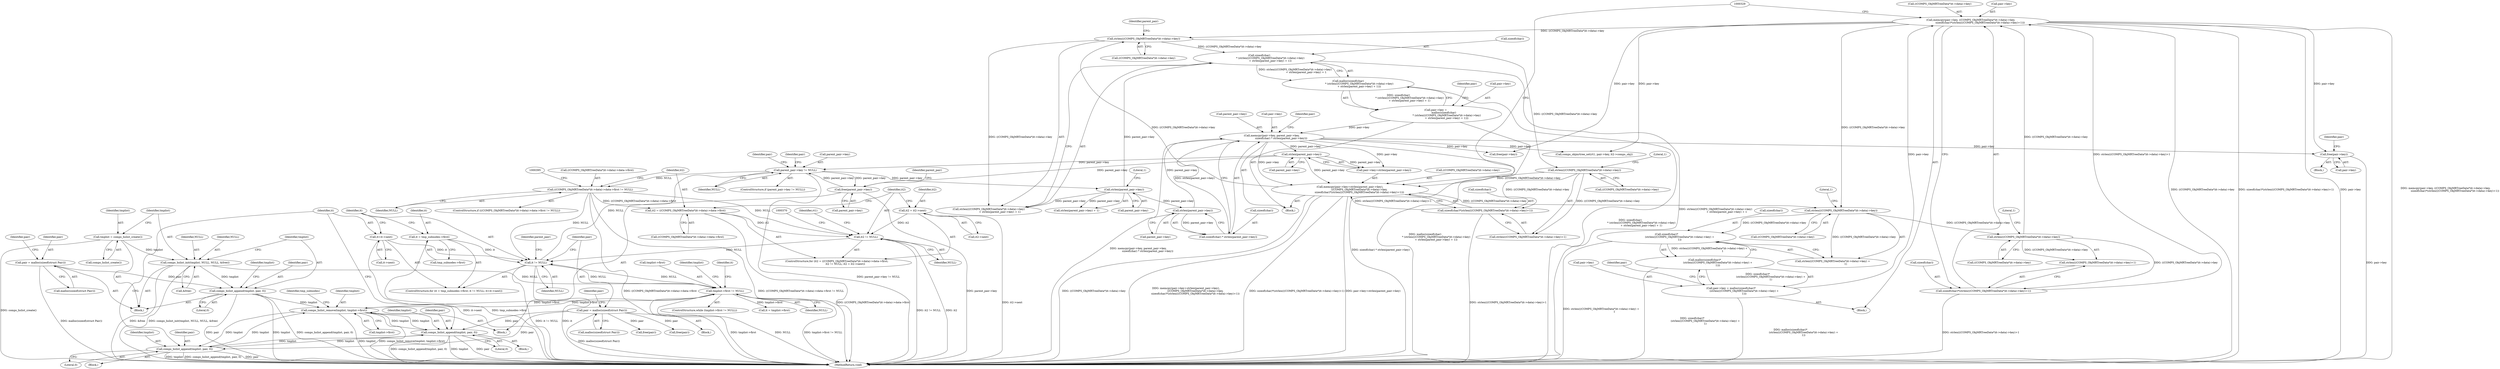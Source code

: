 digraph "0_libcomps_e3a5d056633677959ad924a51758876d415e7046_0@API" {
"1000408" [label="(Call,free(pair->key))"];
"1000300" [label="(Call,memcpy(pair->key, ((COMPS_ObjMRTreeData*)it->data)->key,\n                       sizeof(char)*(strlen(((COMPS_ObjMRTreeData*)it->data)->key)+1)))"];
"1000282" [label="(Call,pair->key = malloc(sizeof(char)*\n                                (strlen(((COMPS_ObjMRTreeData*)it->data)->key) +\n                                1)))"];
"1000286" [label="(Call,malloc(sizeof(char)*\n                                (strlen(((COMPS_ObjMRTreeData*)it->data)->key) +\n                                1)))"];
"1000287" [label="(Call,sizeof(char)*\n                                (strlen(((COMPS_ObjMRTreeData*)it->data)->key) +\n                                1))"];
"1000291" [label="(Call,strlen(((COMPS_ObjMRTreeData*)it->data)->key))"];
"1000251" [label="(Call,memcpy(pair->key+strlen(parent_pair->key),\n                       ((COMPS_ObjMRTreeData*)it->data)->key,\n                       sizeof(char)*(strlen(((COMPS_ObjMRTreeData*)it->data)->key)+1)))"];
"1000237" [label="(Call,memcpy(pair->key, parent_pair->key,\n                       sizeof(char) * strlen(parent_pair->key)))"];
"1000214" [label="(Call,pair->key =\n                    malloc(sizeof(char)\n                           * (strlen(((COMPS_ObjMRTreeData*)it->data)->key)\n                           + strlen(parent_pair->key) + 1)))"];
"1000218" [label="(Call,malloc(sizeof(char)\n                           * (strlen(((COMPS_ObjMRTreeData*)it->data)->key)\n                           + strlen(parent_pair->key) + 1)))"];
"1000219" [label="(Call,sizeof(char)\n                           * (strlen(((COMPS_ObjMRTreeData*)it->data)->key)\n                           + strlen(parent_pair->key) + 1))"];
"1000223" [label="(Call,strlen(((COMPS_ObjMRTreeData*)it->data)->key))"];
"1000232" [label="(Call,strlen(parent_pair->key))"];
"1000208" [label="(Call,parent_pair->key != NULL)"];
"1000414" [label="(Call,free(parent_pair->key))"];
"1000256" [label="(Call,strlen(parent_pair->key))"];
"1000182" [label="(Call,it != NULL)"];
"1000177" [label="(Call,it = tmp_subnodes->first)"];
"1000185" [label="(Call,it=it->next)"];
"1000349" [label="(Call,it2 != NULL)"];
"1000338" [label="(Call,it2 = ((COMPS_ObjMRTreeData*)it->data)->data->first)"];
"1000325" [label="(Call,((COMPS_ObjMRTreeData*)it->data)->data->first != NULL)"];
"1000352" [label="(Call,it2 = it2->next)"];
"1000142" [label="(Call,tmplist->first != NULL)"];
"1000153" [label="(Call,comps_hslist_remove(tmplist, tmplist->first))"];
"1000402" [label="(Call,comps_hslist_append(tmplist, pair, 0))"];
"1000377" [label="(Call,comps_hslist_append(tmplist, pair, 0))"];
"1000191" [label="(Call,pair = malloc(sizeof(struct Pair)))"];
"1000137" [label="(Call,comps_hslist_append(tmplist, pair, 0))"];
"1000131" [label="(Call,comps_hslist_init(tmplist, NULL, NULL, &free))"];
"1000128" [label="(Call,tmplist = comps_hslist_create())"];
"1000111" [label="(Call,pair = malloc(sizeof(struct Pair)))"];
"1000247" [label="(Call,strlen(parent_pair->key))"];
"1000244" [label="(Call,sizeof(char) * strlen(parent_pair->key))"];
"1000271" [label="(Call,strlen(((COMPS_ObjMRTreeData*)it->data)->key))"];
"1000267" [label="(Call,sizeof(char)*(strlen(((COMPS_ObjMRTreeData*)it->data)->key)+1))"];
"1000315" [label="(Call,strlen(((COMPS_ObjMRTreeData*)it->data)->key))"];
"1000311" [label="(Call,sizeof(char)*(strlen(((COMPS_ObjMRTreeData*)it->data)->key)+1))"];
"1000251" [label="(Call,memcpy(pair->key+strlen(parent_pair->key),\n                       ((COMPS_ObjMRTreeData*)it->data)->key,\n                       sizeof(char)*(strlen(((COMPS_ObjMRTreeData*)it->data)->key)+1)))"];
"1000412" [label="(Call,free(pair))"];
"1000140" [label="(Literal,0)"];
"1000415" [label="(Call,parent_pair->key)"];
"1000403" [label="(Identifier,tmplist)"];
"1000147" [label="(Block,)"];
"1000139" [label="(Identifier,pair)"];
"1000142" [label="(Call,tmplist->first != NULL)"];
"1000408" [label="(Call,free(pair->key))"];
"1000213" [label="(Block,)"];
"1000260" [label="(Call,((COMPS_ObjMRTreeData*)it->data)->key)"];
"1000192" [label="(Identifier,pair)"];
"1000378" [label="(Identifier,tmplist)"];
"1000290" [label="(Call,strlen(((COMPS_ObjMRTreeData*)it->data)->key) +\n                                1)"];
"1000220" [label="(Call,sizeof(char))"];
"1000212" [label="(Identifier,NULL)"];
"1000340" [label="(Call,((COMPS_ObjMRTreeData*)it->data)->data->first)"];
"1000376" [label="(Block,)"];
"1000413" [label="(Identifier,pair)"];
"1000326" [label="(Call,((COMPS_ObjMRTreeData*)it->data)->data->first)"];
"1000224" [label="(Call,((COMPS_ObjMRTreeData*)it->data)->key)"];
"1000135" [label="(Call,&free)"];
"1000316" [label="(Call,((COMPS_ObjMRTreeData*)it->data)->key)"];
"1000186" [label="(Identifier,it)"];
"1000380" [label="(Literal,0)"];
"1000350" [label="(Identifier,it2)"];
"1000300" [label="(Call,memcpy(pair->key, ((COMPS_ObjMRTreeData*)it->data)->key,\n                       sizeof(char)*(strlen(((COMPS_ObjMRTreeData*)it->data)->key)+1)))"];
"1000182" [label="(Call,it != NULL)"];
"1000209" [label="(Call,parent_pair->key)"];
"1000208" [label="(Call,parent_pair->key != NULL)"];
"1000141" [label="(ControlStructure,while (tmplist->first != NULL))"];
"1000134" [label="(Identifier,NULL)"];
"1000105" [label="(Block,)"];
"1000244" [label="(Call,sizeof(char) * strlen(parent_pair->key))"];
"1000252" [label="(Call,pair->key+strlen(parent_pair->key))"];
"1000198" [label="(Identifier,pair)"];
"1000143" [label="(Call,tmplist->first)"];
"1000282" [label="(Call,pair->key = malloc(sizeof(char)*\n                                (strlen(((COMPS_ObjMRTreeData*)it->data)->key) +\n                                1)))"];
"1000129" [label="(Identifier,tmplist)"];
"1000291" [label="(Call,strlen(((COMPS_ObjMRTreeData*)it->data)->key))"];
"1000148" [label="(Call,it = tmplist->first)"];
"1000238" [label="(Call,pair->key)"];
"1000271" [label="(Call,strlen(((COMPS_ObjMRTreeData*)it->data)->key))"];
"1000231" [label="(Call,strlen(parent_pair->key) + 1)"];
"1000223" [label="(Call,strlen(((COMPS_ObjMRTreeData*)it->data)->key))"];
"1000405" [label="(Literal,0)"];
"1000215" [label="(Call,pair->key)"];
"1000338" [label="(Call,it2 = ((COMPS_ObjMRTreeData*)it->data)->data->first)"];
"1000325" [label="(Call,((COMPS_ObjMRTreeData*)it->data)->data->first != NULL)"];
"1000323" [label="(Literal,1)"];
"1000153" [label="(Call,comps_hslist_remove(tmplist, tmplist->first))"];
"1000422" [label="(Identifier,tmplist)"];
"1000149" [label="(Identifier,it)"];
"1000286" [label="(Call,malloc(sizeof(char)*\n                                (strlen(((COMPS_ObjMRTreeData*)it->data)->key) +\n                                1)))"];
"1000248" [label="(Call,parent_pair->key)"];
"1000358" [label="(Call,comps_objmrtree_set(rt1, pair->key, it2->comps_obj))"];
"1000414" [label="(Call,free(parent_pair->key))"];
"1000222" [label="(Call,strlen(((COMPS_ObjMRTreeData*)it->data)->key)\n                           + strlen(parent_pair->key) + 1)"];
"1000185" [label="(Call,it=it->next)"];
"1000245" [label="(Call,sizeof(char))"];
"1000247" [label="(Call,strlen(parent_pair->key))"];
"1000131" [label="(Call,comps_hslist_init(tmplist, NULL, NULL, &free))"];
"1000191" [label="(Call,pair = malloc(sizeof(struct Pair)))"];
"1000219" [label="(Call,sizeof(char)\n                           * (strlen(((COMPS_ObjMRTreeData*)it->data)->key)\n                           + strlen(parent_pair->key) + 1))"];
"1000379" [label="(Identifier,pair)"];
"1000111" [label="(Call,pair = malloc(sizeof(struct Pair)))"];
"1000416" [label="(Identifier,parent_pair)"];
"1000383" [label="(Call,free(pair->key))"];
"1000137" [label="(Call,comps_hslist_append(tmplist, pair, 0))"];
"1000387" [label="(Call,free(pair))"];
"1000177" [label="(Call,it = tmp_subnodes->first)"];
"1000270" [label="(Call,strlen(((COMPS_ObjMRTreeData*)it->data)->key)+1)"];
"1000236" [label="(Literal,1)"];
"1000353" [label="(Identifier,it2)"];
"1000159" [label="(Identifier,tmp_subnodes)"];
"1000190" [label="(Block,)"];
"1000237" [label="(Call,memcpy(pair->key, parent_pair->key,\n                       sizeof(char) * strlen(parent_pair->key)))"];
"1000113" [label="(Call,malloc(sizeof(struct Pair)))"];
"1000112" [label="(Identifier,pair)"];
"1000187" [label="(Call,it->next)"];
"1000138" [label="(Identifier,tmplist)"];
"1000283" [label="(Call,pair->key)"];
"1000183" [label="(Identifier,it)"];
"1000146" [label="(Identifier,NULL)"];
"1000409" [label="(Call,pair->key)"];
"1000352" [label="(Call,it2 = it2->next)"];
"1000256" [label="(Call,strlen(parent_pair->key))"];
"1000132" [label="(Identifier,tmplist)"];
"1000118" [label="(Identifier,pair)"];
"1000351" [label="(Identifier,NULL)"];
"1000335" [label="(Identifier,NULL)"];
"1000407" [label="(Block,)"];
"1000359" [label="(Identifier,rt1)"];
"1000234" [label="(Identifier,parent_pair)"];
"1000292" [label="(Call,((COMPS_ObjMRTreeData*)it->data)->key)"];
"1000287" [label="(Call,sizeof(char)*\n                                (strlen(((COMPS_ObjMRTreeData*)it->data)->key) +\n                                1))"];
"1000207" [label="(ControlStructure,if (parent_pair->key != NULL))"];
"1000178" [label="(Identifier,it)"];
"1000232" [label="(Call,strlen(parent_pair->key))"];
"1000401" [label="(Block,)"];
"1000184" [label="(Identifier,NULL)"];
"1000284" [label="(Identifier,pair)"];
"1000324" [label="(ControlStructure,if (((COMPS_ObjMRTreeData*)it->data)->data->first != NULL))"];
"1000133" [label="(Identifier,NULL)"];
"1000218" [label="(Call,malloc(sizeof(char)\n                           * (strlen(((COMPS_ObjMRTreeData*)it->data)->key)\n                           + strlen(parent_pair->key) + 1)))"];
"1000339" [label="(Identifier,it2)"];
"1000154" [label="(Identifier,tmplist)"];
"1000354" [label="(Call,it2->next)"];
"1000233" [label="(Call,parent_pair->key)"];
"1000267" [label="(Call,sizeof(char)*(strlen(((COMPS_ObjMRTreeData*)it->data)->key)+1))"];
"1000155" [label="(Call,tmplist->first)"];
"1000128" [label="(Call,tmplist = comps_hslist_create())"];
"1000216" [label="(Identifier,pair)"];
"1000311" [label="(Call,sizeof(char)*(strlen(((COMPS_ObjMRTreeData*)it->data)->key)+1))"];
"1000404" [label="(Identifier,pair)"];
"1000312" [label="(Call,sizeof(char))"];
"1000315" [label="(Call,strlen(((COMPS_ObjMRTreeData*)it->data)->key))"];
"1000179" [label="(Call,tmp_subnodes->first)"];
"1000279" [label="(Literal,1)"];
"1000130" [label="(Call,comps_hslist_create())"];
"1000302" [label="(Identifier,pair)"];
"1000288" [label="(Call,sizeof(char))"];
"1000144" [label="(Identifier,tmplist)"];
"1000419" [label="(Identifier,parent_pair)"];
"1000304" [label="(Call,((COMPS_ObjMRTreeData*)it->data)->key)"];
"1000268" [label="(Call,sizeof(char))"];
"1000176" [label="(ControlStructure,for (it = tmp_subnodes->first; it != NULL; it=it->next))"];
"1000257" [label="(Call,parent_pair->key)"];
"1000402" [label="(Call,comps_hslist_append(tmplist, pair, 0))"];
"1000272" [label="(Call,((COMPS_ObjMRTreeData*)it->data)->key)"];
"1000299" [label="(Literal,1)"];
"1000254" [label="(Identifier,pair)"];
"1000281" [label="(Block,)"];
"1000241" [label="(Call,parent_pair->key)"];
"1000423" [label="(MethodReturn,void)"];
"1000301" [label="(Call,pair->key)"];
"1000214" [label="(Call,pair->key =\n                    malloc(sizeof(char)\n                           * (strlen(((COMPS_ObjMRTreeData*)it->data)->key)\n                           + strlen(parent_pair->key) + 1)))"];
"1000239" [label="(Identifier,pair)"];
"1000349" [label="(Call,it2 != NULL)"];
"1000377" [label="(Call,comps_hslist_append(tmplist, pair, 0))"];
"1000314" [label="(Call,strlen(((COMPS_ObjMRTreeData*)it->data)->key)+1)"];
"1000337" [label="(ControlStructure,for (it2 = ((COMPS_ObjMRTreeData*)it->data)->data->first;\n                     it2 != NULL; it2 = it2->next))"];
"1000193" [label="(Call,malloc(sizeof(struct Pair)))"];
"1000408" -> "1000407"  [label="AST: "];
"1000408" -> "1000409"  [label="CFG: "];
"1000409" -> "1000408"  [label="AST: "];
"1000413" -> "1000408"  [label="CFG: "];
"1000408" -> "1000423"  [label="DDG: pair->key"];
"1000300" -> "1000408"  [label="DDG: pair->key"];
"1000237" -> "1000408"  [label="DDG: pair->key"];
"1000300" -> "1000281"  [label="AST: "];
"1000300" -> "1000311"  [label="CFG: "];
"1000301" -> "1000300"  [label="AST: "];
"1000304" -> "1000300"  [label="AST: "];
"1000311" -> "1000300"  [label="AST: "];
"1000329" -> "1000300"  [label="CFG: "];
"1000300" -> "1000423"  [label="DDG: ((COMPS_ObjMRTreeData*)it->data)->key"];
"1000300" -> "1000423"  [label="DDG: sizeof(char)*(strlen(((COMPS_ObjMRTreeData*)it->data)->key)+1)"];
"1000300" -> "1000423"  [label="DDG: pair->key"];
"1000300" -> "1000423"  [label="DDG: memcpy(pair->key, ((COMPS_ObjMRTreeData*)it->data)->key,\n                       sizeof(char)*(strlen(((COMPS_ObjMRTreeData*)it->data)->key)+1))"];
"1000300" -> "1000223"  [label="DDG: ((COMPS_ObjMRTreeData*)it->data)->key"];
"1000300" -> "1000291"  [label="DDG: ((COMPS_ObjMRTreeData*)it->data)->key"];
"1000282" -> "1000300"  [label="DDG: pair->key"];
"1000315" -> "1000300"  [label="DDG: ((COMPS_ObjMRTreeData*)it->data)->key"];
"1000311" -> "1000300"  [label="DDG: strlen(((COMPS_ObjMRTreeData*)it->data)->key)+1"];
"1000300" -> "1000358"  [label="DDG: pair->key"];
"1000300" -> "1000383"  [label="DDG: pair->key"];
"1000282" -> "1000281"  [label="AST: "];
"1000282" -> "1000286"  [label="CFG: "];
"1000283" -> "1000282"  [label="AST: "];
"1000286" -> "1000282"  [label="AST: "];
"1000302" -> "1000282"  [label="CFG: "];
"1000282" -> "1000423"  [label="DDG: malloc(sizeof(char)*\n                                (strlen(((COMPS_ObjMRTreeData*)it->data)->key) +\n                                1))"];
"1000286" -> "1000282"  [label="DDG: sizeof(char)*\n                                (strlen(((COMPS_ObjMRTreeData*)it->data)->key) +\n                                1)"];
"1000286" -> "1000287"  [label="CFG: "];
"1000287" -> "1000286"  [label="AST: "];
"1000286" -> "1000423"  [label="DDG: sizeof(char)*\n                                (strlen(((COMPS_ObjMRTreeData*)it->data)->key) +\n                                1)"];
"1000287" -> "1000286"  [label="DDG: strlen(((COMPS_ObjMRTreeData*)it->data)->key) +\n                                1"];
"1000287" -> "1000290"  [label="CFG: "];
"1000288" -> "1000287"  [label="AST: "];
"1000290" -> "1000287"  [label="AST: "];
"1000287" -> "1000423"  [label="DDG: strlen(((COMPS_ObjMRTreeData*)it->data)->key) +\n                                1"];
"1000291" -> "1000287"  [label="DDG: ((COMPS_ObjMRTreeData*)it->data)->key"];
"1000291" -> "1000290"  [label="AST: "];
"1000291" -> "1000292"  [label="CFG: "];
"1000292" -> "1000291"  [label="AST: "];
"1000299" -> "1000291"  [label="CFG: "];
"1000291" -> "1000290"  [label="DDG: ((COMPS_ObjMRTreeData*)it->data)->key"];
"1000251" -> "1000291"  [label="DDG: ((COMPS_ObjMRTreeData*)it->data)->key"];
"1000291" -> "1000315"  [label="DDG: ((COMPS_ObjMRTreeData*)it->data)->key"];
"1000251" -> "1000213"  [label="AST: "];
"1000251" -> "1000267"  [label="CFG: "];
"1000252" -> "1000251"  [label="AST: "];
"1000260" -> "1000251"  [label="AST: "];
"1000267" -> "1000251"  [label="AST: "];
"1000329" -> "1000251"  [label="CFG: "];
"1000251" -> "1000423"  [label="DDG: ((COMPS_ObjMRTreeData*)it->data)->key"];
"1000251" -> "1000423"  [label="DDG: memcpy(pair->key+strlen(parent_pair->key),\n                       ((COMPS_ObjMRTreeData*)it->data)->key,\n                       sizeof(char)*(strlen(((COMPS_ObjMRTreeData*)it->data)->key)+1))"];
"1000251" -> "1000423"  [label="DDG: pair->key+strlen(parent_pair->key)"];
"1000251" -> "1000423"  [label="DDG: sizeof(char)*(strlen(((COMPS_ObjMRTreeData*)it->data)->key)+1)"];
"1000251" -> "1000223"  [label="DDG: ((COMPS_ObjMRTreeData*)it->data)->key"];
"1000237" -> "1000251"  [label="DDG: pair->key"];
"1000256" -> "1000251"  [label="DDG: parent_pair->key"];
"1000271" -> "1000251"  [label="DDG: ((COMPS_ObjMRTreeData*)it->data)->key"];
"1000267" -> "1000251"  [label="DDG: strlen(((COMPS_ObjMRTreeData*)it->data)->key)+1"];
"1000237" -> "1000213"  [label="AST: "];
"1000237" -> "1000244"  [label="CFG: "];
"1000238" -> "1000237"  [label="AST: "];
"1000241" -> "1000237"  [label="AST: "];
"1000244" -> "1000237"  [label="AST: "];
"1000254" -> "1000237"  [label="CFG: "];
"1000237" -> "1000423"  [label="DDG: memcpy(pair->key, parent_pair->key,\n                       sizeof(char) * strlen(parent_pair->key))"];
"1000237" -> "1000423"  [label="DDG: sizeof(char) * strlen(parent_pair->key)"];
"1000214" -> "1000237"  [label="DDG: pair->key"];
"1000247" -> "1000237"  [label="DDG: parent_pair->key"];
"1000244" -> "1000237"  [label="DDG: strlen(parent_pair->key)"];
"1000237" -> "1000252"  [label="DDG: pair->key"];
"1000237" -> "1000256"  [label="DDG: parent_pair->key"];
"1000237" -> "1000358"  [label="DDG: pair->key"];
"1000237" -> "1000383"  [label="DDG: pair->key"];
"1000214" -> "1000213"  [label="AST: "];
"1000214" -> "1000218"  [label="CFG: "];
"1000215" -> "1000214"  [label="AST: "];
"1000218" -> "1000214"  [label="AST: "];
"1000239" -> "1000214"  [label="CFG: "];
"1000214" -> "1000423"  [label="DDG: malloc(sizeof(char)\n                           * (strlen(((COMPS_ObjMRTreeData*)it->data)->key)\n                           + strlen(parent_pair->key) + 1))"];
"1000218" -> "1000214"  [label="DDG: sizeof(char)\n                           * (strlen(((COMPS_ObjMRTreeData*)it->data)->key)\n                           + strlen(parent_pair->key) + 1)"];
"1000218" -> "1000219"  [label="CFG: "];
"1000219" -> "1000218"  [label="AST: "];
"1000218" -> "1000423"  [label="DDG: sizeof(char)\n                           * (strlen(((COMPS_ObjMRTreeData*)it->data)->key)\n                           + strlen(parent_pair->key) + 1)"];
"1000219" -> "1000218"  [label="DDG: strlen(((COMPS_ObjMRTreeData*)it->data)->key)\n                           + strlen(parent_pair->key) + 1"];
"1000219" -> "1000222"  [label="CFG: "];
"1000220" -> "1000219"  [label="AST: "];
"1000222" -> "1000219"  [label="AST: "];
"1000219" -> "1000423"  [label="DDG: strlen(((COMPS_ObjMRTreeData*)it->data)->key)\n                           + strlen(parent_pair->key) + 1"];
"1000223" -> "1000219"  [label="DDG: ((COMPS_ObjMRTreeData*)it->data)->key"];
"1000232" -> "1000219"  [label="DDG: parent_pair->key"];
"1000223" -> "1000222"  [label="AST: "];
"1000223" -> "1000224"  [label="CFG: "];
"1000224" -> "1000223"  [label="AST: "];
"1000234" -> "1000223"  [label="CFG: "];
"1000223" -> "1000222"  [label="DDG: ((COMPS_ObjMRTreeData*)it->data)->key"];
"1000223" -> "1000271"  [label="DDG: ((COMPS_ObjMRTreeData*)it->data)->key"];
"1000232" -> "1000231"  [label="AST: "];
"1000232" -> "1000233"  [label="CFG: "];
"1000233" -> "1000232"  [label="AST: "];
"1000236" -> "1000232"  [label="CFG: "];
"1000232" -> "1000222"  [label="DDG: parent_pair->key"];
"1000232" -> "1000231"  [label="DDG: parent_pair->key"];
"1000208" -> "1000232"  [label="DDG: parent_pair->key"];
"1000232" -> "1000247"  [label="DDG: parent_pair->key"];
"1000208" -> "1000207"  [label="AST: "];
"1000208" -> "1000212"  [label="CFG: "];
"1000209" -> "1000208"  [label="AST: "];
"1000212" -> "1000208"  [label="AST: "];
"1000216" -> "1000208"  [label="CFG: "];
"1000284" -> "1000208"  [label="CFG: "];
"1000208" -> "1000423"  [label="DDG: parent_pair->key != NULL"];
"1000414" -> "1000208"  [label="DDG: parent_pair->key"];
"1000256" -> "1000208"  [label="DDG: parent_pair->key"];
"1000182" -> "1000208"  [label="DDG: NULL"];
"1000208" -> "1000325"  [label="DDG: NULL"];
"1000208" -> "1000414"  [label="DDG: parent_pair->key"];
"1000414" -> "1000147"  [label="AST: "];
"1000414" -> "1000415"  [label="CFG: "];
"1000415" -> "1000414"  [label="AST: "];
"1000419" -> "1000414"  [label="CFG: "];
"1000414" -> "1000423"  [label="DDG: parent_pair->key"];
"1000256" -> "1000414"  [label="DDG: parent_pair->key"];
"1000256" -> "1000252"  [label="AST: "];
"1000256" -> "1000257"  [label="CFG: "];
"1000257" -> "1000256"  [label="AST: "];
"1000252" -> "1000256"  [label="CFG: "];
"1000256" -> "1000252"  [label="DDG: parent_pair->key"];
"1000182" -> "1000176"  [label="AST: "];
"1000182" -> "1000184"  [label="CFG: "];
"1000183" -> "1000182"  [label="AST: "];
"1000184" -> "1000182"  [label="AST: "];
"1000192" -> "1000182"  [label="CFG: "];
"1000416" -> "1000182"  [label="CFG: "];
"1000182" -> "1000423"  [label="DDG: it != NULL"];
"1000182" -> "1000423"  [label="DDG: it"];
"1000182" -> "1000142"  [label="DDG: NULL"];
"1000177" -> "1000182"  [label="DDG: it"];
"1000185" -> "1000182"  [label="DDG: it"];
"1000349" -> "1000182"  [label="DDG: NULL"];
"1000142" -> "1000182"  [label="DDG: NULL"];
"1000325" -> "1000182"  [label="DDG: NULL"];
"1000177" -> "1000176"  [label="AST: "];
"1000177" -> "1000179"  [label="CFG: "];
"1000178" -> "1000177"  [label="AST: "];
"1000179" -> "1000177"  [label="AST: "];
"1000183" -> "1000177"  [label="CFG: "];
"1000177" -> "1000423"  [label="DDG: tmp_subnodes->first"];
"1000185" -> "1000176"  [label="AST: "];
"1000185" -> "1000187"  [label="CFG: "];
"1000186" -> "1000185"  [label="AST: "];
"1000187" -> "1000185"  [label="AST: "];
"1000183" -> "1000185"  [label="CFG: "];
"1000185" -> "1000423"  [label="DDG: it->next"];
"1000349" -> "1000337"  [label="AST: "];
"1000349" -> "1000351"  [label="CFG: "];
"1000350" -> "1000349"  [label="AST: "];
"1000351" -> "1000349"  [label="AST: "];
"1000359" -> "1000349"  [label="CFG: "];
"1000370" -> "1000349"  [label="CFG: "];
"1000349" -> "1000423"  [label="DDG: it2 != NULL"];
"1000349" -> "1000423"  [label="DDG: it2"];
"1000338" -> "1000349"  [label="DDG: it2"];
"1000352" -> "1000349"  [label="DDG: it2"];
"1000325" -> "1000349"  [label="DDG: NULL"];
"1000338" -> "1000337"  [label="AST: "];
"1000338" -> "1000340"  [label="CFG: "];
"1000339" -> "1000338"  [label="AST: "];
"1000340" -> "1000338"  [label="AST: "];
"1000350" -> "1000338"  [label="CFG: "];
"1000338" -> "1000423"  [label="DDG: ((COMPS_ObjMRTreeData*)it->data)->data->first"];
"1000325" -> "1000338"  [label="DDG: ((COMPS_ObjMRTreeData*)it->data)->data->first"];
"1000325" -> "1000324"  [label="AST: "];
"1000325" -> "1000335"  [label="CFG: "];
"1000326" -> "1000325"  [label="AST: "];
"1000335" -> "1000325"  [label="AST: "];
"1000339" -> "1000325"  [label="CFG: "];
"1000395" -> "1000325"  [label="CFG: "];
"1000325" -> "1000423"  [label="DDG: ((COMPS_ObjMRTreeData*)it->data)->data->first"];
"1000325" -> "1000423"  [label="DDG: ((COMPS_ObjMRTreeData*)it->data)->data->first != NULL"];
"1000352" -> "1000337"  [label="AST: "];
"1000352" -> "1000354"  [label="CFG: "];
"1000353" -> "1000352"  [label="AST: "];
"1000354" -> "1000352"  [label="AST: "];
"1000350" -> "1000352"  [label="CFG: "];
"1000352" -> "1000423"  [label="DDG: it2->next"];
"1000142" -> "1000141"  [label="AST: "];
"1000142" -> "1000146"  [label="CFG: "];
"1000143" -> "1000142"  [label="AST: "];
"1000146" -> "1000142"  [label="AST: "];
"1000149" -> "1000142"  [label="CFG: "];
"1000422" -> "1000142"  [label="CFG: "];
"1000142" -> "1000423"  [label="DDG: tmplist->first != NULL"];
"1000142" -> "1000423"  [label="DDG: tmplist->first"];
"1000142" -> "1000423"  [label="DDG: NULL"];
"1000153" -> "1000142"  [label="DDG: tmplist->first"];
"1000131" -> "1000142"  [label="DDG: NULL"];
"1000142" -> "1000148"  [label="DDG: tmplist->first"];
"1000142" -> "1000153"  [label="DDG: tmplist->first"];
"1000153" -> "1000147"  [label="AST: "];
"1000153" -> "1000155"  [label="CFG: "];
"1000154" -> "1000153"  [label="AST: "];
"1000155" -> "1000153"  [label="AST: "];
"1000159" -> "1000153"  [label="CFG: "];
"1000153" -> "1000423"  [label="DDG: tmplist"];
"1000153" -> "1000423"  [label="DDG: comps_hslist_remove(tmplist, tmplist->first)"];
"1000402" -> "1000153"  [label="DDG: tmplist"];
"1000377" -> "1000153"  [label="DDG: tmplist"];
"1000137" -> "1000153"  [label="DDG: tmplist"];
"1000153" -> "1000377"  [label="DDG: tmplist"];
"1000153" -> "1000402"  [label="DDG: tmplist"];
"1000402" -> "1000401"  [label="AST: "];
"1000402" -> "1000405"  [label="CFG: "];
"1000403" -> "1000402"  [label="AST: "];
"1000404" -> "1000402"  [label="AST: "];
"1000405" -> "1000402"  [label="AST: "];
"1000186" -> "1000402"  [label="CFG: "];
"1000402" -> "1000423"  [label="DDG: pair"];
"1000402" -> "1000423"  [label="DDG: comps_hslist_append(tmplist, pair, 0)"];
"1000402" -> "1000423"  [label="DDG: tmplist"];
"1000402" -> "1000377"  [label="DDG: tmplist"];
"1000377" -> "1000402"  [label="DDG: tmplist"];
"1000191" -> "1000402"  [label="DDG: pair"];
"1000377" -> "1000376"  [label="AST: "];
"1000377" -> "1000380"  [label="CFG: "];
"1000378" -> "1000377"  [label="AST: "];
"1000379" -> "1000377"  [label="AST: "];
"1000380" -> "1000377"  [label="AST: "];
"1000186" -> "1000377"  [label="CFG: "];
"1000377" -> "1000423"  [label="DDG: comps_hslist_append(tmplist, pair, 0)"];
"1000377" -> "1000423"  [label="DDG: pair"];
"1000377" -> "1000423"  [label="DDG: tmplist"];
"1000191" -> "1000377"  [label="DDG: pair"];
"1000191" -> "1000190"  [label="AST: "];
"1000191" -> "1000193"  [label="CFG: "];
"1000192" -> "1000191"  [label="AST: "];
"1000193" -> "1000191"  [label="AST: "];
"1000198" -> "1000191"  [label="CFG: "];
"1000191" -> "1000423"  [label="DDG: malloc(sizeof(struct Pair))"];
"1000191" -> "1000387"  [label="DDG: pair"];
"1000191" -> "1000412"  [label="DDG: pair"];
"1000137" -> "1000105"  [label="AST: "];
"1000137" -> "1000140"  [label="CFG: "];
"1000138" -> "1000137"  [label="AST: "];
"1000139" -> "1000137"  [label="AST: "];
"1000140" -> "1000137"  [label="AST: "];
"1000144" -> "1000137"  [label="CFG: "];
"1000137" -> "1000423"  [label="DDG: pair"];
"1000137" -> "1000423"  [label="DDG: tmplist"];
"1000137" -> "1000423"  [label="DDG: comps_hslist_append(tmplist, pair, 0)"];
"1000131" -> "1000137"  [label="DDG: tmplist"];
"1000111" -> "1000137"  [label="DDG: pair"];
"1000131" -> "1000105"  [label="AST: "];
"1000131" -> "1000135"  [label="CFG: "];
"1000132" -> "1000131"  [label="AST: "];
"1000133" -> "1000131"  [label="AST: "];
"1000134" -> "1000131"  [label="AST: "];
"1000135" -> "1000131"  [label="AST: "];
"1000138" -> "1000131"  [label="CFG: "];
"1000131" -> "1000423"  [label="DDG: &free"];
"1000131" -> "1000423"  [label="DDG: comps_hslist_init(tmplist, NULL, NULL, &free)"];
"1000128" -> "1000131"  [label="DDG: tmplist"];
"1000128" -> "1000105"  [label="AST: "];
"1000128" -> "1000130"  [label="CFG: "];
"1000129" -> "1000128"  [label="AST: "];
"1000130" -> "1000128"  [label="AST: "];
"1000132" -> "1000128"  [label="CFG: "];
"1000128" -> "1000423"  [label="DDG: comps_hslist_create()"];
"1000111" -> "1000105"  [label="AST: "];
"1000111" -> "1000113"  [label="CFG: "];
"1000112" -> "1000111"  [label="AST: "];
"1000113" -> "1000111"  [label="AST: "];
"1000118" -> "1000111"  [label="CFG: "];
"1000111" -> "1000423"  [label="DDG: malloc(sizeof(struct Pair))"];
"1000247" -> "1000244"  [label="AST: "];
"1000247" -> "1000248"  [label="CFG: "];
"1000248" -> "1000247"  [label="AST: "];
"1000244" -> "1000247"  [label="CFG: "];
"1000247" -> "1000244"  [label="DDG: parent_pair->key"];
"1000245" -> "1000244"  [label="AST: "];
"1000271" -> "1000270"  [label="AST: "];
"1000271" -> "1000272"  [label="CFG: "];
"1000272" -> "1000271"  [label="AST: "];
"1000279" -> "1000271"  [label="CFG: "];
"1000271" -> "1000267"  [label="DDG: ((COMPS_ObjMRTreeData*)it->data)->key"];
"1000271" -> "1000270"  [label="DDG: ((COMPS_ObjMRTreeData*)it->data)->key"];
"1000267" -> "1000270"  [label="CFG: "];
"1000268" -> "1000267"  [label="AST: "];
"1000270" -> "1000267"  [label="AST: "];
"1000267" -> "1000423"  [label="DDG: strlen(((COMPS_ObjMRTreeData*)it->data)->key)+1"];
"1000315" -> "1000314"  [label="AST: "];
"1000315" -> "1000316"  [label="CFG: "];
"1000316" -> "1000315"  [label="AST: "];
"1000323" -> "1000315"  [label="CFG: "];
"1000315" -> "1000311"  [label="DDG: ((COMPS_ObjMRTreeData*)it->data)->key"];
"1000315" -> "1000314"  [label="DDG: ((COMPS_ObjMRTreeData*)it->data)->key"];
"1000311" -> "1000314"  [label="CFG: "];
"1000312" -> "1000311"  [label="AST: "];
"1000314" -> "1000311"  [label="AST: "];
"1000311" -> "1000423"  [label="DDG: strlen(((COMPS_ObjMRTreeData*)it->data)->key)+1"];
}
